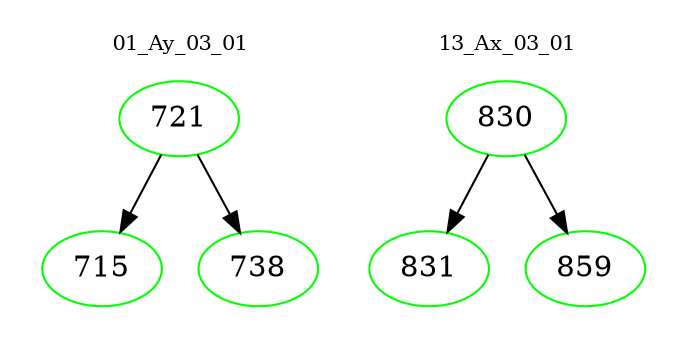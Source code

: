 digraph{
subgraph cluster_0 {
color = white
label = "01_Ay_03_01";
fontsize=10;
T0_721 [label="721", color="green"]
T0_721 -> T0_715 [color="black"]
T0_715 [label="715", color="green"]
T0_721 -> T0_738 [color="black"]
T0_738 [label="738", color="green"]
}
subgraph cluster_1 {
color = white
label = "13_Ax_03_01";
fontsize=10;
T1_830 [label="830", color="green"]
T1_830 -> T1_831 [color="black"]
T1_831 [label="831", color="green"]
T1_830 -> T1_859 [color="black"]
T1_859 [label="859", color="green"]
}
}
